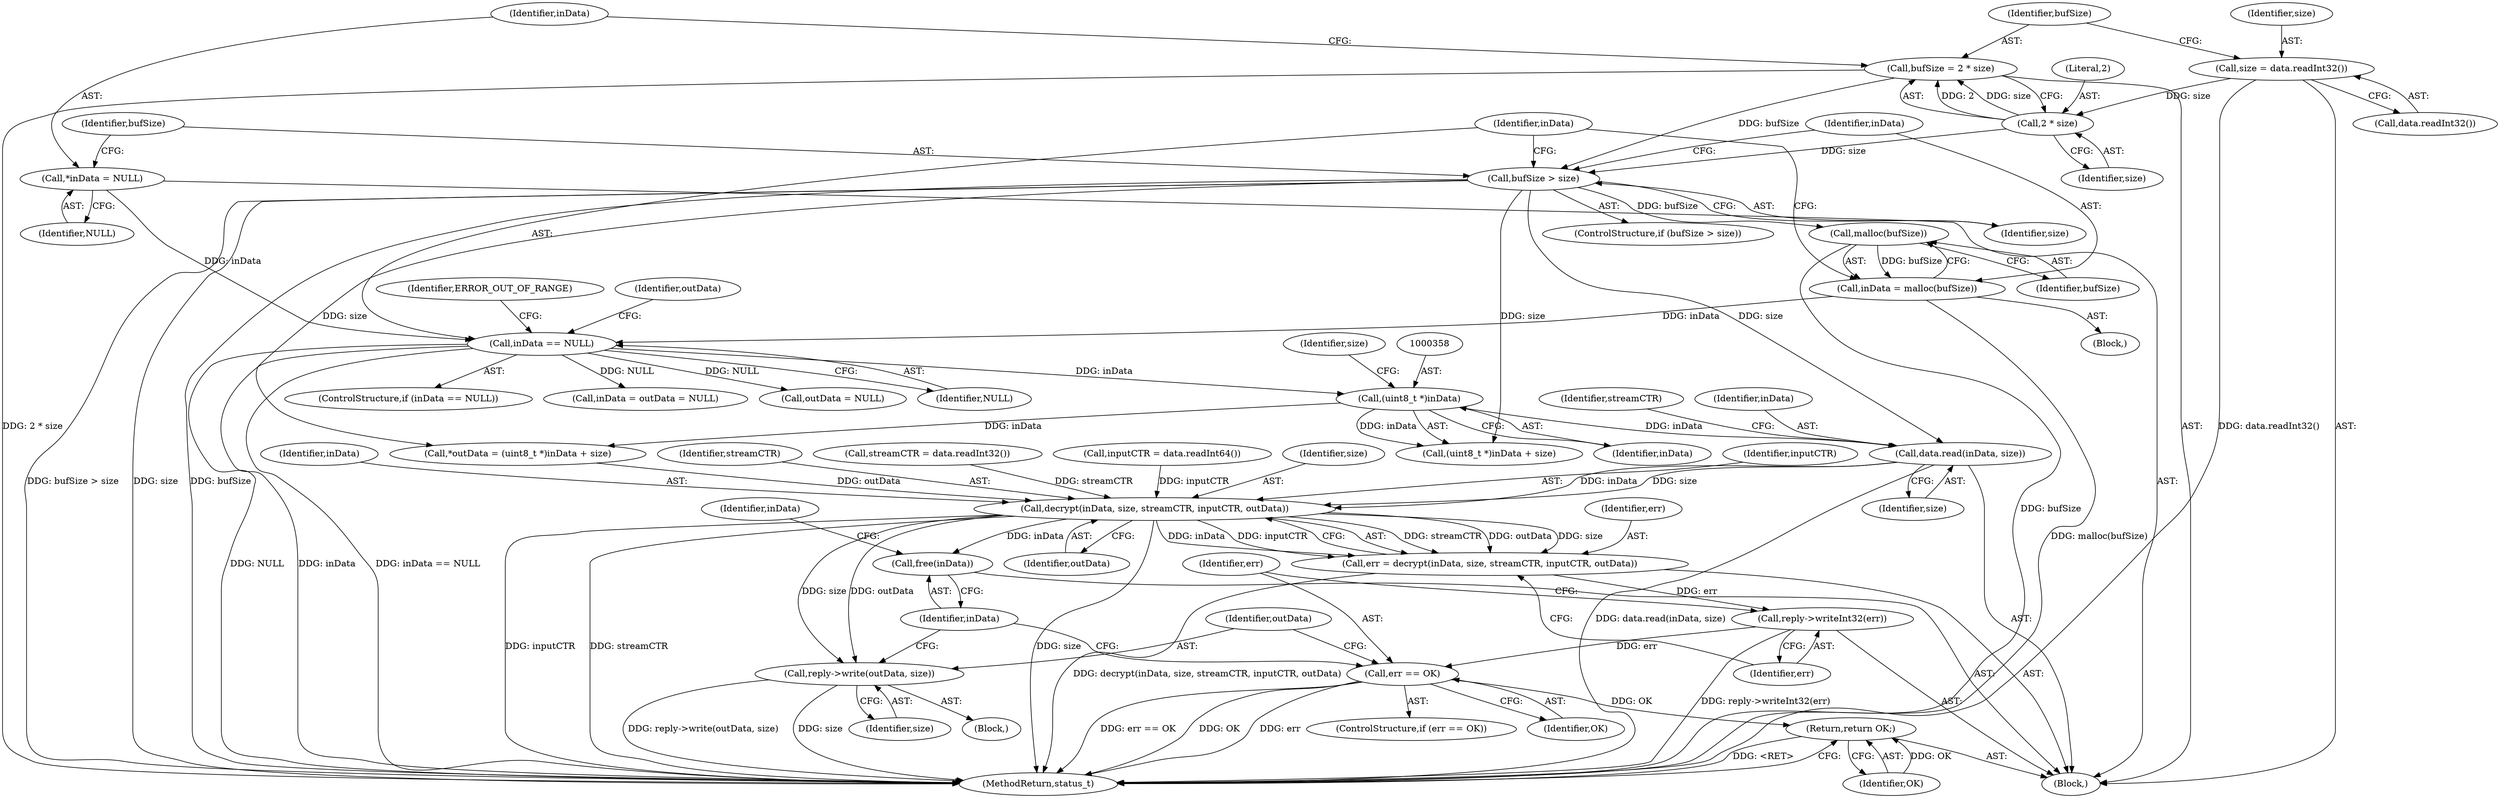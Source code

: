 digraph "0_Android_9667e3eff2d34c3797c3b529370de47b2c1f1bf6@API" {
"1000361" [label="(Call,data.read(inData, size))"];
"1000357" [label="(Call,(uint8_t *)inData)"];
"1000345" [label="(Call,inData == NULL)"];
"1000332" [label="(Call,*inData = NULL)"];
"1000340" [label="(Call,inData = malloc(bufSize))"];
"1000342" [label="(Call,malloc(bufSize))"];
"1000336" [label="(Call,bufSize > size)"];
"1000326" [label="(Call,bufSize = 2 * size)"];
"1000328" [label="(Call,2 * size)"];
"1000322" [label="(Call,size = data.readInt32())"];
"1000375" [label="(Call,decrypt(inData, size, streamCTR, inputCTR, outData))"];
"1000373" [label="(Call,err = decrypt(inData, size, streamCTR, inputCTR, outData))"];
"1000381" [label="(Call,reply->writeInt32(err))"];
"1000384" [label="(Call,err == OK)"];
"1000398" [label="(Return,return OK;)"];
"1000388" [label="(Call,reply->write(outData, size))"];
"1000391" [label="(Call,free(inData))"];
"1000391" [label="(Call,free(inData))"];
"1000395" [label="(Call,outData = NULL)"];
"1000354" [label="(Call,*outData = (uint8_t *)inData + size)"];
"1000346" [label="(Identifier,inData)"];
"1000360" [label="(Identifier,size)"];
"1000322" [label="(Call,size = data.readInt32())"];
"1000335" [label="(ControlStructure,if (bufSize > size))"];
"1000382" [label="(Identifier,err)"];
"1000329" [label="(Literal,2)"];
"1000330" [label="(Identifier,size)"];
"1000347" [label="(Identifier,NULL)"];
"1000324" [label="(Call,data.readInt32())"];
"1000343" [label="(Identifier,bufSize)"];
"1000369" [label="(Call,inputCTR = data.readInt64())"];
"1000387" [label="(Block,)"];
"1000373" [label="(Call,err = decrypt(inData, size, streamCTR, inputCTR, outData))"];
"1000377" [label="(Identifier,size)"];
"1000383" [label="(ControlStructure,if (err == OK))"];
"1000381" [label="(Call,reply->writeInt32(err))"];
"1000394" [label="(Identifier,inData)"];
"1000380" [label="(Identifier,outData)"];
"1000356" [label="(Call,(uint8_t *)inData + size)"];
"1000385" [label="(Identifier,err)"];
"1000342" [label="(Call,malloc(bufSize))"];
"1000375" [label="(Call,decrypt(inData, size, streamCTR, inputCTR, outData))"];
"1000332" [label="(Call,*inData = NULL)"];
"1000399" [label="(Identifier,OK)"];
"1000374" [label="(Identifier,err)"];
"1000361" [label="(Call,data.read(inData, size))"];
"1000379" [label="(Identifier,inputCTR)"];
"1000341" [label="(Identifier,inData)"];
"1000336" [label="(Call,bufSize > size)"];
"1000326" [label="(Call,bufSize = 2 * size)"];
"1000388" [label="(Call,reply->write(outData, size))"];
"1000334" [label="(Identifier,NULL)"];
"1000386" [label="(Identifier,OK)"];
"1000407" [label="(MethodReturn,status_t)"];
"1000323" [label="(Identifier,size)"];
"1000338" [label="(Identifier,size)"];
"1000398" [label="(Return,return OK;)"];
"1000376" [label="(Identifier,inData)"];
"1000344" [label="(ControlStructure,if (inData == NULL))"];
"1000333" [label="(Identifier,inData)"];
"1000350" [label="(Identifier,ERROR_OUT_OF_RANGE)"];
"1000340" [label="(Call,inData = malloc(bufSize))"];
"1000378" [label="(Identifier,streamCTR)"];
"1000327" [label="(Identifier,bufSize)"];
"1000357" [label="(Call,(uint8_t *)inData)"];
"1000390" [label="(Identifier,size)"];
"1000393" [label="(Call,inData = outData = NULL)"];
"1000392" [label="(Identifier,inData)"];
"1000355" [label="(Identifier,outData)"];
"1000339" [label="(Block,)"];
"1000365" [label="(Call,streamCTR = data.readInt32())"];
"1000328" [label="(Call,2 * size)"];
"1000366" [label="(Identifier,streamCTR)"];
"1000362" [label="(Identifier,inData)"];
"1000384" [label="(Call,err == OK)"];
"1000320" [label="(Block,)"];
"1000363" [label="(Identifier,size)"];
"1000337" [label="(Identifier,bufSize)"];
"1000345" [label="(Call,inData == NULL)"];
"1000359" [label="(Identifier,inData)"];
"1000389" [label="(Identifier,outData)"];
"1000361" -> "1000320"  [label="AST: "];
"1000361" -> "1000363"  [label="CFG: "];
"1000362" -> "1000361"  [label="AST: "];
"1000363" -> "1000361"  [label="AST: "];
"1000366" -> "1000361"  [label="CFG: "];
"1000361" -> "1000407"  [label="DDG: data.read(inData, size)"];
"1000357" -> "1000361"  [label="DDG: inData"];
"1000336" -> "1000361"  [label="DDG: size"];
"1000361" -> "1000375"  [label="DDG: inData"];
"1000361" -> "1000375"  [label="DDG: size"];
"1000357" -> "1000356"  [label="AST: "];
"1000357" -> "1000359"  [label="CFG: "];
"1000358" -> "1000357"  [label="AST: "];
"1000359" -> "1000357"  [label="AST: "];
"1000360" -> "1000357"  [label="CFG: "];
"1000357" -> "1000354"  [label="DDG: inData"];
"1000357" -> "1000356"  [label="DDG: inData"];
"1000345" -> "1000357"  [label="DDG: inData"];
"1000345" -> "1000344"  [label="AST: "];
"1000345" -> "1000347"  [label="CFG: "];
"1000346" -> "1000345"  [label="AST: "];
"1000347" -> "1000345"  [label="AST: "];
"1000350" -> "1000345"  [label="CFG: "];
"1000355" -> "1000345"  [label="CFG: "];
"1000345" -> "1000407"  [label="DDG: NULL"];
"1000345" -> "1000407"  [label="DDG: inData"];
"1000345" -> "1000407"  [label="DDG: inData == NULL"];
"1000332" -> "1000345"  [label="DDG: inData"];
"1000340" -> "1000345"  [label="DDG: inData"];
"1000345" -> "1000393"  [label="DDG: NULL"];
"1000345" -> "1000395"  [label="DDG: NULL"];
"1000332" -> "1000320"  [label="AST: "];
"1000332" -> "1000334"  [label="CFG: "];
"1000333" -> "1000332"  [label="AST: "];
"1000334" -> "1000332"  [label="AST: "];
"1000337" -> "1000332"  [label="CFG: "];
"1000340" -> "1000339"  [label="AST: "];
"1000340" -> "1000342"  [label="CFG: "];
"1000341" -> "1000340"  [label="AST: "];
"1000342" -> "1000340"  [label="AST: "];
"1000346" -> "1000340"  [label="CFG: "];
"1000340" -> "1000407"  [label="DDG: malloc(bufSize)"];
"1000342" -> "1000340"  [label="DDG: bufSize"];
"1000342" -> "1000343"  [label="CFG: "];
"1000343" -> "1000342"  [label="AST: "];
"1000342" -> "1000407"  [label="DDG: bufSize"];
"1000336" -> "1000342"  [label="DDG: bufSize"];
"1000336" -> "1000335"  [label="AST: "];
"1000336" -> "1000338"  [label="CFG: "];
"1000337" -> "1000336"  [label="AST: "];
"1000338" -> "1000336"  [label="AST: "];
"1000341" -> "1000336"  [label="CFG: "];
"1000346" -> "1000336"  [label="CFG: "];
"1000336" -> "1000407"  [label="DDG: bufSize > size"];
"1000336" -> "1000407"  [label="DDG: size"];
"1000336" -> "1000407"  [label="DDG: bufSize"];
"1000326" -> "1000336"  [label="DDG: bufSize"];
"1000328" -> "1000336"  [label="DDG: size"];
"1000336" -> "1000354"  [label="DDG: size"];
"1000336" -> "1000356"  [label="DDG: size"];
"1000326" -> "1000320"  [label="AST: "];
"1000326" -> "1000328"  [label="CFG: "];
"1000327" -> "1000326"  [label="AST: "];
"1000328" -> "1000326"  [label="AST: "];
"1000333" -> "1000326"  [label="CFG: "];
"1000326" -> "1000407"  [label="DDG: 2 * size"];
"1000328" -> "1000326"  [label="DDG: 2"];
"1000328" -> "1000326"  [label="DDG: size"];
"1000328" -> "1000330"  [label="CFG: "];
"1000329" -> "1000328"  [label="AST: "];
"1000330" -> "1000328"  [label="AST: "];
"1000322" -> "1000328"  [label="DDG: size"];
"1000322" -> "1000320"  [label="AST: "];
"1000322" -> "1000324"  [label="CFG: "];
"1000323" -> "1000322"  [label="AST: "];
"1000324" -> "1000322"  [label="AST: "];
"1000327" -> "1000322"  [label="CFG: "];
"1000322" -> "1000407"  [label="DDG: data.readInt32()"];
"1000375" -> "1000373"  [label="AST: "];
"1000375" -> "1000380"  [label="CFG: "];
"1000376" -> "1000375"  [label="AST: "];
"1000377" -> "1000375"  [label="AST: "];
"1000378" -> "1000375"  [label="AST: "];
"1000379" -> "1000375"  [label="AST: "];
"1000380" -> "1000375"  [label="AST: "];
"1000373" -> "1000375"  [label="CFG: "];
"1000375" -> "1000407"  [label="DDG: size"];
"1000375" -> "1000407"  [label="DDG: inputCTR"];
"1000375" -> "1000407"  [label="DDG: streamCTR"];
"1000375" -> "1000373"  [label="DDG: streamCTR"];
"1000375" -> "1000373"  [label="DDG: outData"];
"1000375" -> "1000373"  [label="DDG: size"];
"1000375" -> "1000373"  [label="DDG: inData"];
"1000375" -> "1000373"  [label="DDG: inputCTR"];
"1000365" -> "1000375"  [label="DDG: streamCTR"];
"1000369" -> "1000375"  [label="DDG: inputCTR"];
"1000354" -> "1000375"  [label="DDG: outData"];
"1000375" -> "1000388"  [label="DDG: outData"];
"1000375" -> "1000388"  [label="DDG: size"];
"1000375" -> "1000391"  [label="DDG: inData"];
"1000373" -> "1000320"  [label="AST: "];
"1000374" -> "1000373"  [label="AST: "];
"1000382" -> "1000373"  [label="CFG: "];
"1000373" -> "1000407"  [label="DDG: decrypt(inData, size, streamCTR, inputCTR, outData)"];
"1000373" -> "1000381"  [label="DDG: err"];
"1000381" -> "1000320"  [label="AST: "];
"1000381" -> "1000382"  [label="CFG: "];
"1000382" -> "1000381"  [label="AST: "];
"1000385" -> "1000381"  [label="CFG: "];
"1000381" -> "1000407"  [label="DDG: reply->writeInt32(err)"];
"1000381" -> "1000384"  [label="DDG: err"];
"1000384" -> "1000383"  [label="AST: "];
"1000384" -> "1000386"  [label="CFG: "];
"1000385" -> "1000384"  [label="AST: "];
"1000386" -> "1000384"  [label="AST: "];
"1000389" -> "1000384"  [label="CFG: "];
"1000392" -> "1000384"  [label="CFG: "];
"1000384" -> "1000407"  [label="DDG: err == OK"];
"1000384" -> "1000407"  [label="DDG: OK"];
"1000384" -> "1000407"  [label="DDG: err"];
"1000384" -> "1000398"  [label="DDG: OK"];
"1000398" -> "1000320"  [label="AST: "];
"1000398" -> "1000399"  [label="CFG: "];
"1000399" -> "1000398"  [label="AST: "];
"1000407" -> "1000398"  [label="CFG: "];
"1000398" -> "1000407"  [label="DDG: <RET>"];
"1000399" -> "1000398"  [label="DDG: OK"];
"1000388" -> "1000387"  [label="AST: "];
"1000388" -> "1000390"  [label="CFG: "];
"1000389" -> "1000388"  [label="AST: "];
"1000390" -> "1000388"  [label="AST: "];
"1000392" -> "1000388"  [label="CFG: "];
"1000388" -> "1000407"  [label="DDG: reply->write(outData, size)"];
"1000388" -> "1000407"  [label="DDG: size"];
"1000391" -> "1000320"  [label="AST: "];
"1000391" -> "1000392"  [label="CFG: "];
"1000392" -> "1000391"  [label="AST: "];
"1000394" -> "1000391"  [label="CFG: "];
}
